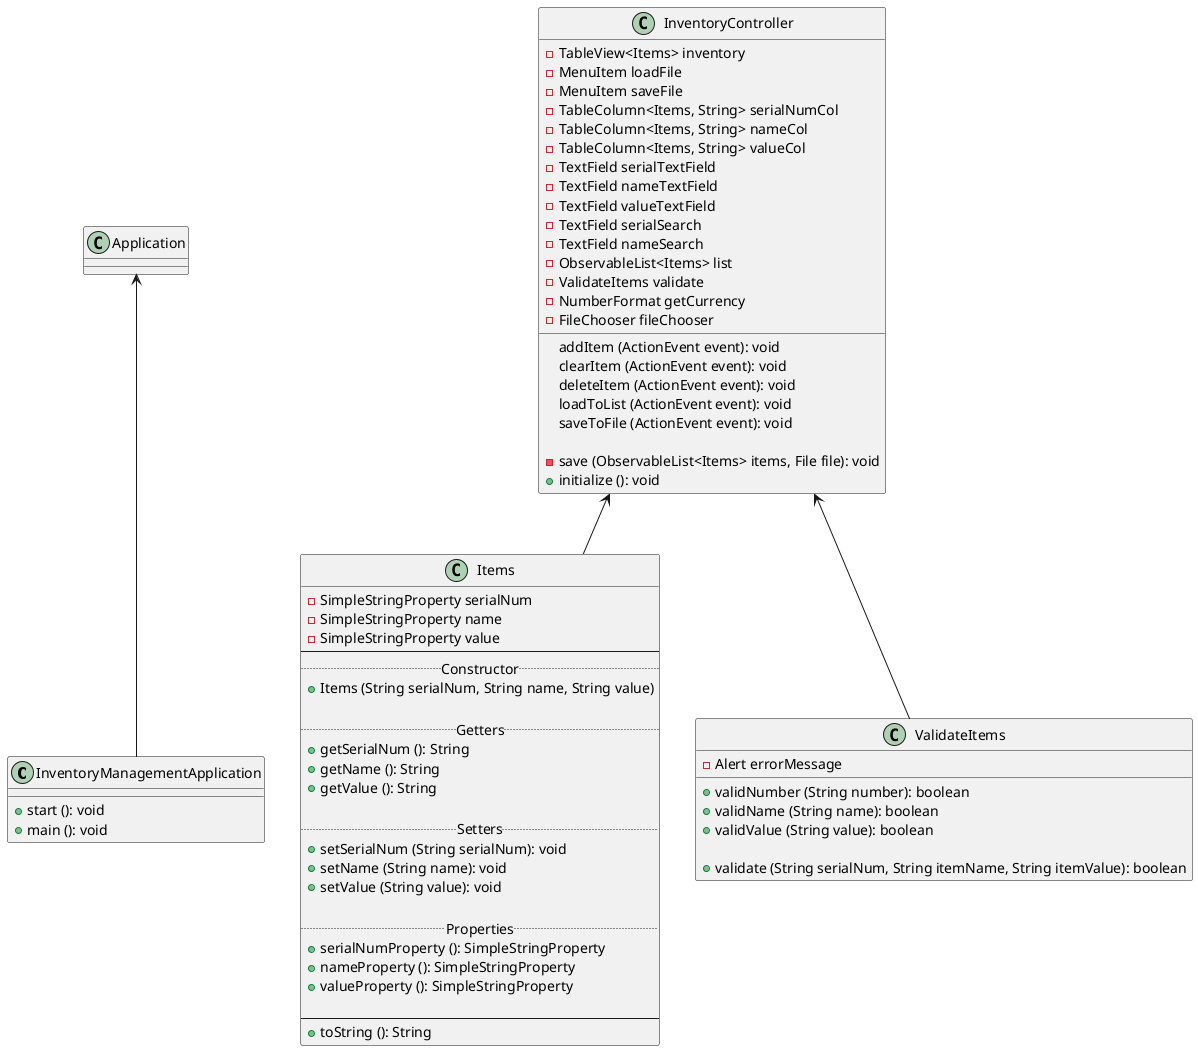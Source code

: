 @startuml

class InventoryManagementApplication {
    +start (): void
    +main (): void
}

Application <-- InventoryManagementApplication

class InventoryController {
    -TableView<Items> inventory
    -MenuItem loadFile
    -MenuItem saveFile
    -TableColumn<Items, String> serialNumCol
    -TableColumn<Items, String> nameCol
    -TableColumn<Items, String> valueCol
    -TextField serialTextField
    -TextField nameTextField
    -TextField valueTextField
    -TextField serialSearch
    -TextField nameSearch
    -ObservableList<Items> list
    -ValidateItems validate
    -NumberFormat getCurrency
    -FileChooser fileChooser

    addItem (ActionEvent event): void
    clearItem (ActionEvent event): void
    deleteItem (ActionEvent event): void
    loadToList (ActionEvent event): void
    saveToFile (ActionEvent event): void

    -save (ObservableList<Items> items, File file): void
    +initialize (): void
}

class Items {
    -SimpleStringProperty serialNum
    -SimpleStringProperty name
    -SimpleStringProperty value
--
    ..Constructor..
    +Items (String serialNum, String name, String value)

    ..Getters..
    +getSerialNum (): String
    +getName (): String
    +getValue (): String

    ..Setters..
    +setSerialNum (String serialNum): void
    +setName (String name): void
    +setValue (String value): void

    ..Properties..
    +serialNumProperty (): SimpleStringProperty
    +nameProperty (): SimpleStringProperty
    +valueProperty (): SimpleStringProperty

    --
    +toString (): String
}

InventoryController <-- Items

class ValidateItems {
    -Alert errorMessage

    +validNumber (String number): boolean
    +validName (String name): boolean
    +validValue (String value): boolean

    +validate (String serialNum, String itemName, String itemValue): boolean
}

InventoryController <--ValidateItems

@enduml